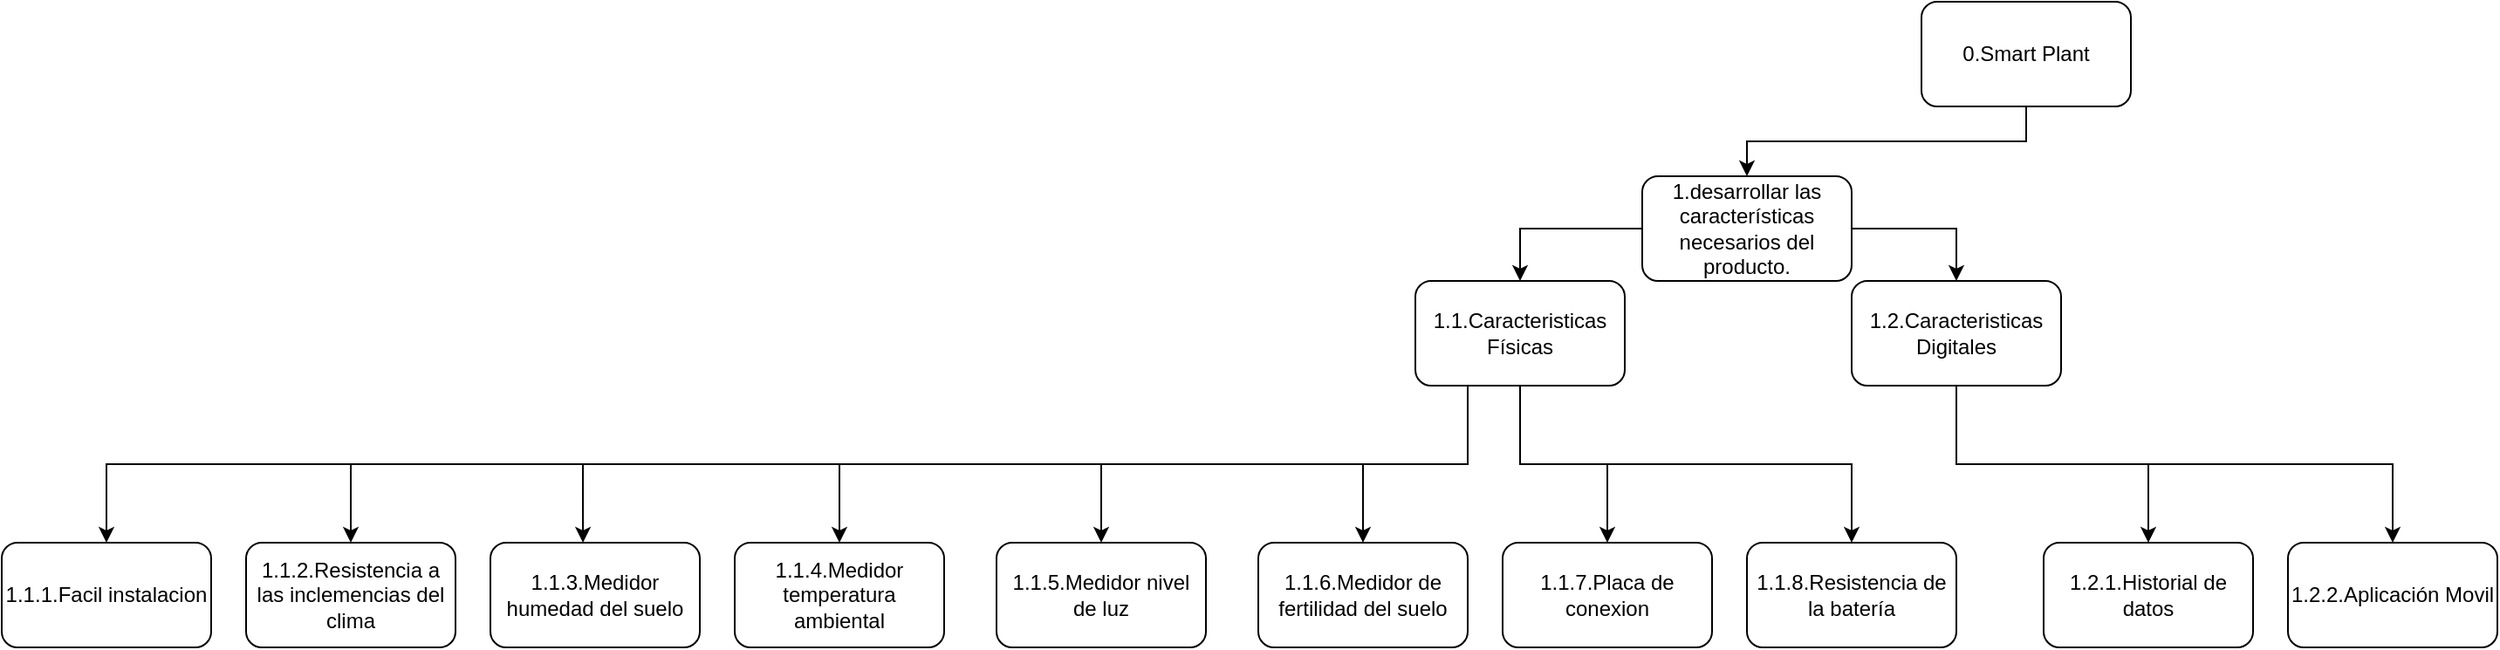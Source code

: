 <mxfile version="24.4.10" type="github">
  <diagram name="Página-1" id="agFoOyqgUe5dOVU7k_6h">
    <mxGraphModel dx="1707" dy="468" grid="1" gridSize="10" guides="1" tooltips="1" connect="1" arrows="1" fold="1" page="1" pageScale="1" pageWidth="827" pageHeight="1169" math="0" shadow="0">
      <root>
        <mxCell id="0" />
        <mxCell id="1" parent="0" />
        <mxCell id="8Xuw5hK4erqLMgdNY-E--3" style="edgeStyle=orthogonalEdgeStyle;rounded=0;orthogonalLoop=1;jettySize=auto;html=1;exitX=0.5;exitY=1;exitDx=0;exitDy=0;entryX=0.5;entryY=0;entryDx=0;entryDy=0;" edge="1" parent="1" source="8Xuw5hK4erqLMgdNY-E--1" target="8Xuw5hK4erqLMgdNY-E--2">
          <mxGeometry relative="1" as="geometry" />
        </mxCell>
        <mxCell id="8Xuw5hK4erqLMgdNY-E--1" value="0.Smart Plant" style="rounded=1;whiteSpace=wrap;html=1;" vertex="1" parent="1">
          <mxGeometry x="320" y="40" width="120" height="60" as="geometry" />
        </mxCell>
        <mxCell id="8Xuw5hK4erqLMgdNY-E--10" style="edgeStyle=orthogonalEdgeStyle;rounded=0;orthogonalLoop=1;jettySize=auto;html=1;exitX=1;exitY=0.5;exitDx=0;exitDy=0;entryX=0.5;entryY=0;entryDx=0;entryDy=0;" edge="1" parent="1" source="8Xuw5hK4erqLMgdNY-E--2" target="8Xuw5hK4erqLMgdNY-E--9">
          <mxGeometry relative="1" as="geometry" />
        </mxCell>
        <mxCell id="8Xuw5hK4erqLMgdNY-E--11" style="edgeStyle=orthogonalEdgeStyle;rounded=0;orthogonalLoop=1;jettySize=auto;html=1;exitX=0;exitY=0.5;exitDx=0;exitDy=0;entryX=0.5;entryY=0;entryDx=0;entryDy=0;" edge="1" parent="1" source="8Xuw5hK4erqLMgdNY-E--2" target="8Xuw5hK4erqLMgdNY-E--8">
          <mxGeometry relative="1" as="geometry" />
        </mxCell>
        <mxCell id="8Xuw5hK4erqLMgdNY-E--2" value="1.desarrollar las características necesarios del producto." style="rounded=1;whiteSpace=wrap;html=1;" vertex="1" parent="1">
          <mxGeometry x="160" y="140" width="120" height="60" as="geometry" />
        </mxCell>
        <mxCell id="8Xuw5hK4erqLMgdNY-E--4" value="1.1.3.Medidor humedad del suelo" style="rounded=1;whiteSpace=wrap;html=1;" vertex="1" parent="1">
          <mxGeometry x="-500" y="350" width="120" height="60" as="geometry" />
        </mxCell>
        <mxCell id="8Xuw5hK4erqLMgdNY-E--5" value="1.1.4.Medidor temperatura ambiental" style="rounded=1;whiteSpace=wrap;html=1;" vertex="1" parent="1">
          <mxGeometry x="-360" y="350" width="120" height="60" as="geometry" />
        </mxCell>
        <mxCell id="8Xuw5hK4erqLMgdNY-E--6" value="1.1.5.Medidor nivel de luz" style="rounded=1;whiteSpace=wrap;html=1;" vertex="1" parent="1">
          <mxGeometry x="-210" y="350" width="120" height="60" as="geometry" />
        </mxCell>
        <mxCell id="8Xuw5hK4erqLMgdNY-E--7" value="1.1.6.Medidor de fertilidad del suelo" style="rounded=1;whiteSpace=wrap;html=1;" vertex="1" parent="1">
          <mxGeometry x="-60" y="350" width="120" height="60" as="geometry" />
        </mxCell>
        <mxCell id="8Xuw5hK4erqLMgdNY-E--14" style="edgeStyle=orthogonalEdgeStyle;rounded=0;orthogonalLoop=1;jettySize=auto;html=1;exitX=0.25;exitY=1;exitDx=0;exitDy=0;entryX=0.5;entryY=0;entryDx=0;entryDy=0;" edge="1" parent="1" source="8Xuw5hK4erqLMgdNY-E--8" target="8Xuw5hK4erqLMgdNY-E--5">
          <mxGeometry relative="1" as="geometry" />
        </mxCell>
        <mxCell id="8Xuw5hK4erqLMgdNY-E--15" style="edgeStyle=orthogonalEdgeStyle;rounded=0;orthogonalLoop=1;jettySize=auto;html=1;exitX=0.25;exitY=1;exitDx=0;exitDy=0;entryX=0.5;entryY=0;entryDx=0;entryDy=0;" edge="1" parent="1" source="8Xuw5hK4erqLMgdNY-E--8" target="8Xuw5hK4erqLMgdNY-E--6">
          <mxGeometry relative="1" as="geometry" />
        </mxCell>
        <mxCell id="8Xuw5hK4erqLMgdNY-E--16" style="edgeStyle=orthogonalEdgeStyle;rounded=0;orthogonalLoop=1;jettySize=auto;html=1;exitX=0.25;exitY=1;exitDx=0;exitDy=0;entryX=0.5;entryY=0;entryDx=0;entryDy=0;" edge="1" parent="1" source="8Xuw5hK4erqLMgdNY-E--8" target="8Xuw5hK4erqLMgdNY-E--7">
          <mxGeometry relative="1" as="geometry" />
        </mxCell>
        <mxCell id="8Xuw5hK4erqLMgdNY-E--19" style="edgeStyle=orthogonalEdgeStyle;rounded=0;orthogonalLoop=1;jettySize=auto;html=1;exitX=0.5;exitY=1;exitDx=0;exitDy=0;entryX=0.5;entryY=0;entryDx=0;entryDy=0;" edge="1" parent="1" source="8Xuw5hK4erqLMgdNY-E--8" target="8Xuw5hK4erqLMgdNY-E--18">
          <mxGeometry relative="1" as="geometry" />
        </mxCell>
        <mxCell id="8Xuw5hK4erqLMgdNY-E--26" style="edgeStyle=orthogonalEdgeStyle;rounded=0;orthogonalLoop=1;jettySize=auto;html=1;exitX=0.25;exitY=1;exitDx=0;exitDy=0;entryX=0.5;entryY=0;entryDx=0;entryDy=0;" edge="1" parent="1" source="8Xuw5hK4erqLMgdNY-E--8" target="8Xuw5hK4erqLMgdNY-E--24">
          <mxGeometry relative="1" as="geometry" />
        </mxCell>
        <mxCell id="8Xuw5hK4erqLMgdNY-E--27" style="edgeStyle=orthogonalEdgeStyle;rounded=0;orthogonalLoop=1;jettySize=auto;html=1;exitX=0.25;exitY=1;exitDx=0;exitDy=0;entryX=0.5;entryY=0;entryDx=0;entryDy=0;" edge="1" parent="1" source="8Xuw5hK4erqLMgdNY-E--8" target="8Xuw5hK4erqLMgdNY-E--25">
          <mxGeometry relative="1" as="geometry" />
        </mxCell>
        <mxCell id="8Xuw5hK4erqLMgdNY-E--29" style="edgeStyle=orthogonalEdgeStyle;rounded=0;orthogonalLoop=1;jettySize=auto;html=1;exitX=0.5;exitY=1;exitDx=0;exitDy=0;entryX=0.5;entryY=0;entryDx=0;entryDy=0;" edge="1" parent="1" source="8Xuw5hK4erqLMgdNY-E--8" target="8Xuw5hK4erqLMgdNY-E--28">
          <mxGeometry relative="1" as="geometry" />
        </mxCell>
        <mxCell id="8Xuw5hK4erqLMgdNY-E--8" value="1.1.Caracteristicas Físicas" style="rounded=1;whiteSpace=wrap;html=1;" vertex="1" parent="1">
          <mxGeometry x="30" y="200" width="120" height="60" as="geometry" />
        </mxCell>
        <mxCell id="8Xuw5hK4erqLMgdNY-E--21" style="edgeStyle=orthogonalEdgeStyle;rounded=0;orthogonalLoop=1;jettySize=auto;html=1;exitX=0.5;exitY=1;exitDx=0;exitDy=0;entryX=0.5;entryY=0;entryDx=0;entryDy=0;" edge="1" parent="1" source="8Xuw5hK4erqLMgdNY-E--9" target="8Xuw5hK4erqLMgdNY-E--20">
          <mxGeometry relative="1" as="geometry" />
        </mxCell>
        <mxCell id="8Xuw5hK4erqLMgdNY-E--23" style="edgeStyle=orthogonalEdgeStyle;rounded=0;orthogonalLoop=1;jettySize=auto;html=1;exitX=0.5;exitY=1;exitDx=0;exitDy=0;entryX=0.5;entryY=0;entryDx=0;entryDy=0;" edge="1" parent="1" source="8Xuw5hK4erqLMgdNY-E--9" target="8Xuw5hK4erqLMgdNY-E--22">
          <mxGeometry relative="1" as="geometry" />
        </mxCell>
        <mxCell id="8Xuw5hK4erqLMgdNY-E--9" value="1.2.Caracteristicas Digitales" style="rounded=1;whiteSpace=wrap;html=1;" vertex="1" parent="1">
          <mxGeometry x="280" y="200" width="120" height="60" as="geometry" />
        </mxCell>
        <mxCell id="8Xuw5hK4erqLMgdNY-E--13" style="edgeStyle=orthogonalEdgeStyle;rounded=0;orthogonalLoop=1;jettySize=auto;html=1;exitX=0.25;exitY=1;exitDx=0;exitDy=0;entryX=0.442;entryY=0;entryDx=0;entryDy=0;entryPerimeter=0;" edge="1" parent="1" source="8Xuw5hK4erqLMgdNY-E--8" target="8Xuw5hK4erqLMgdNY-E--4">
          <mxGeometry relative="1" as="geometry" />
        </mxCell>
        <mxCell id="8Xuw5hK4erqLMgdNY-E--18" value="1.1.7.Placa de conexion" style="rounded=1;whiteSpace=wrap;html=1;" vertex="1" parent="1">
          <mxGeometry x="80" y="350" width="120" height="60" as="geometry" />
        </mxCell>
        <mxCell id="8Xuw5hK4erqLMgdNY-E--20" value="1.2.1.Historial de datos" style="rounded=1;whiteSpace=wrap;html=1;" vertex="1" parent="1">
          <mxGeometry x="390" y="350" width="120" height="60" as="geometry" />
        </mxCell>
        <mxCell id="8Xuw5hK4erqLMgdNY-E--22" value="1.2.2.Aplicación Movil" style="rounded=1;whiteSpace=wrap;html=1;" vertex="1" parent="1">
          <mxGeometry x="530" y="350" width="120" height="60" as="geometry" />
        </mxCell>
        <mxCell id="8Xuw5hK4erqLMgdNY-E--24" value="1.1.2.Resistencia a las inclemencias del clima" style="rounded=1;whiteSpace=wrap;html=1;" vertex="1" parent="1">
          <mxGeometry x="-640" y="350" width="120" height="60" as="geometry" />
        </mxCell>
        <mxCell id="8Xuw5hK4erqLMgdNY-E--25" value="1.1.1.Facil instalacion" style="rounded=1;whiteSpace=wrap;html=1;" vertex="1" parent="1">
          <mxGeometry x="-780" y="350" width="120" height="60" as="geometry" />
        </mxCell>
        <mxCell id="8Xuw5hK4erqLMgdNY-E--28" value="1.1.8.Resistencia de la batería" style="rounded=1;whiteSpace=wrap;html=1;" vertex="1" parent="1">
          <mxGeometry x="220" y="350" width="120" height="60" as="geometry" />
        </mxCell>
      </root>
    </mxGraphModel>
  </diagram>
</mxfile>
